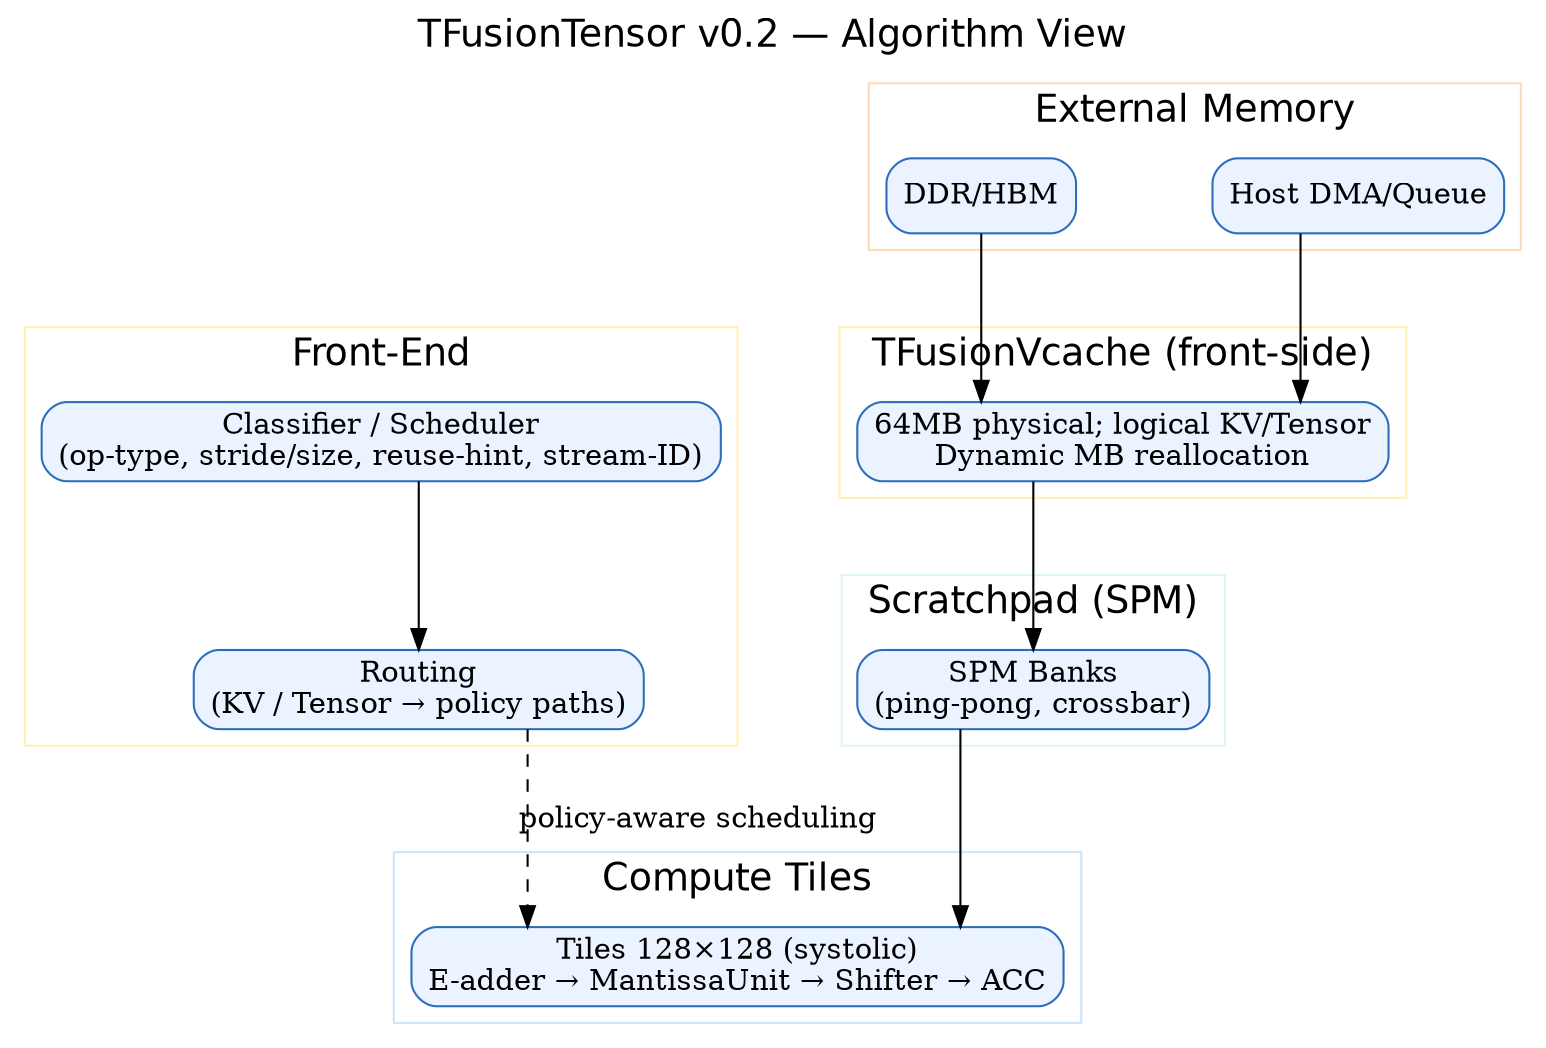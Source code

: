 digraph TFUSIONTENSOR_ALGO {
  label="TFusionTensor v0.2 — Algorithm View";
  labelloc="t"; fontsize=18;
  rankdir=TB; splines=ortho; nodesep=0.9; ranksep=1.0; fontname="Helvetica";
  node[shape=box,style="rounded,filled",fillcolor="#EAF3FF",color="#2C6EBB"];

  subgraph cluster_fe { label="Front-End"; color="#FFF0B3";
    fe[label="Classifier / Scheduler
(op-type, stride/size, reuse-hint, stream-ID)"];
    mux[label="Routing
(KV / Tensor → policy paths)"];
    fe -> mux;
  }
  subgraph cluster_compute { label="Compute Tiles"; color="#CCE5FF";
    tiles[label="Tiles 128×128 (systolic)
E-adder → MantissaUnit → Shifter → ACC"];
  }
  subgraph cluster_spm { label="Scratchpad (SPM)"; color="#DFF7E7";
    spm[label="SPM Banks
(ping-pong, crossbar)"];
  }
  subgraph cluster_cache { label="TFusionVcache (front-side)"; color="#FFF0B3";
    fvc[label="64MB physical; logical KV/Tensor
Dynamic MB reallocation"];
  }
  subgraph cluster_mem { label="External Memory"; color="#FFDAB9";
    dram[label="DDR/HBM"]; host[label="Host DMA/Queue"];
  }
  {host dram} -> fvc -> spm -> tiles;
  mux -> tiles [style=dashed,label="policy-aware scheduling"];
}